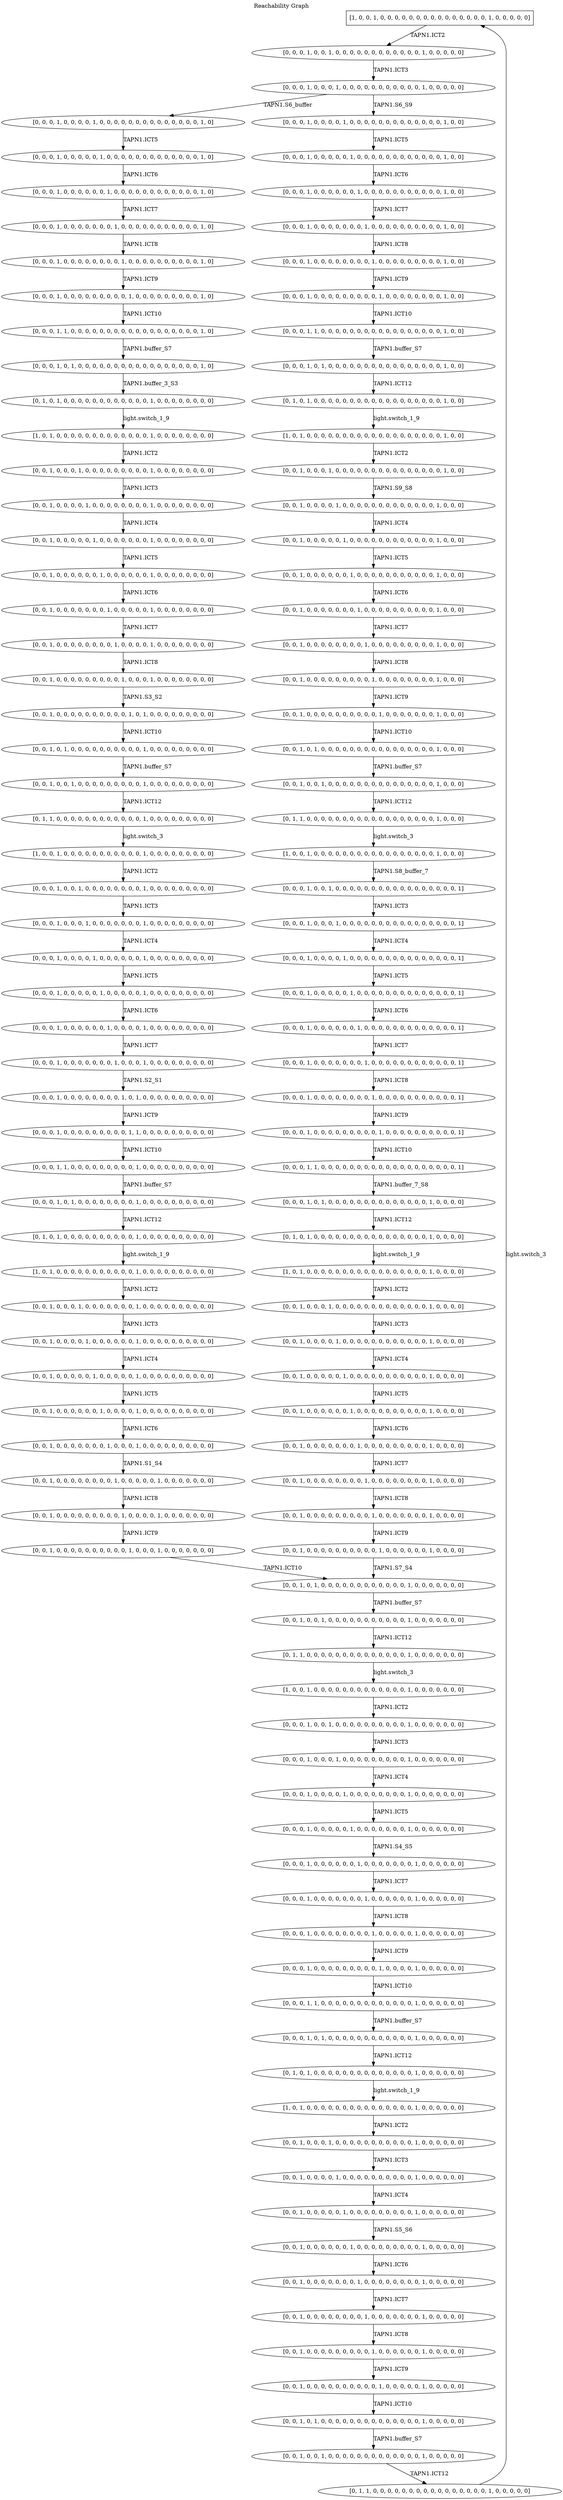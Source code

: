 
digraph RG {
  label="Reachability Graph";
  labelloc=t;
  S0 [shape=box, label="[1, 0, 0, 1, 0, 0, 0, 0, 0, 0, 0, 0, 0, 0, 0, 0, 0, 0, 0, 1, 0, 0, 0, 0, 0]"];
  S1 [label="[0, 0, 0, 1, 0, 0, 1, 0, 0, 0, 0, 0, 0, 0, 0, 0, 0, 0, 0, 1, 0, 0, 0, 0, 0]"];
  S2 [label="[0, 0, 0, 1, 0, 0, 0, 1, 0, 0, 0, 0, 0, 0, 0, 0, 0, 0, 0, 1, 0, 0, 0, 0, 0]"];
  S3 [label="[0, 0, 0, 1, 0, 0, 0, 0, 1, 0, 0, 0, 0, 0, 0, 0, 0, 0, 0, 0, 0, 0, 0, 1, 0]"];
  S4 [label="[0, 0, 0, 1, 0, 0, 0, 0, 1, 0, 0, 0, 0, 0, 0, 0, 0, 0, 0, 0, 0, 0, 1, 0, 0]"];
  S5 [label="[0, 0, 0, 1, 0, 0, 0, 0, 0, 1, 0, 0, 0, 0, 0, 0, 0, 0, 0, 0, 0, 0, 1, 0, 0]"];
  S6 [label="[0, 0, 0, 1, 0, 0, 0, 0, 0, 0, 1, 0, 0, 0, 0, 0, 0, 0, 0, 0, 0, 0, 1, 0, 0]"];
  S7 [label="[0, 0, 0, 1, 0, 0, 0, 0, 0, 0, 0, 1, 0, 0, 0, 0, 0, 0, 0, 0, 0, 0, 1, 0, 0]"];
  S8 [label="[0, 0, 0, 1, 0, 0, 0, 0, 0, 0, 0, 0, 1, 0, 0, 0, 0, 0, 0, 0, 0, 0, 1, 0, 0]"];
  S9 [label="[0, 0, 0, 1, 0, 0, 0, 0, 0, 0, 0, 0, 0, 1, 0, 0, 0, 0, 0, 0, 0, 0, 1, 0, 0]"];
  S10 [label="[0, 0, 0, 1, 1, 0, 0, 0, 0, 0, 0, 0, 0, 0, 0, 0, 0, 0, 0, 0, 0, 0, 1, 0, 0]"];
  S11 [label="[0, 0, 0, 1, 0, 1, 0, 0, 0, 0, 0, 0, 0, 0, 0, 0, 0, 0, 0, 0, 0, 0, 1, 0, 0]"];
  S12 [label="[0, 1, 0, 1, 0, 0, 0, 0, 0, 0, 0, 0, 0, 0, 0, 0, 0, 0, 0, 0, 0, 0, 1, 0, 0]"];
  S13 [label="[1, 0, 1, 0, 0, 0, 0, 0, 0, 0, 0, 0, 0, 0, 0, 0, 0, 0, 0, 0, 0, 0, 1, 0, 0]"];
  S14 [label="[0, 0, 1, 0, 0, 0, 1, 0, 0, 0, 0, 0, 0, 0, 0, 0, 0, 0, 0, 0, 0, 0, 1, 0, 0]"];
  S15 [label="[0, 0, 1, 0, 0, 0, 0, 1, 0, 0, 0, 0, 0, 0, 0, 0, 0, 0, 0, 0, 0, 1, 0, 0, 0]"];
  S16 [label="[0, 0, 1, 0, 0, 0, 0, 0, 1, 0, 0, 0, 0, 0, 0, 0, 0, 0, 0, 0, 0, 1, 0, 0, 0]"];
  S17 [label="[0, 0, 1, 0, 0, 0, 0, 0, 0, 1, 0, 0, 0, 0, 0, 0, 0, 0, 0, 0, 0, 1, 0, 0, 0]"];
  S18 [label="[0, 0, 1, 0, 0, 0, 0, 0, 0, 0, 1, 0, 0, 0, 0, 0, 0, 0, 0, 0, 0, 1, 0, 0, 0]"];
  S19 [label="[0, 0, 1, 0, 0, 0, 0, 0, 0, 0, 0, 1, 0, 0, 0, 0, 0, 0, 0, 0, 0, 1, 0, 0, 0]"];
  S20 [label="[0, 0, 1, 0, 0, 0, 0, 0, 0, 0, 0, 0, 1, 0, 0, 0, 0, 0, 0, 0, 0, 1, 0, 0, 0]"];
  S21 [label="[0, 0, 1, 0, 0, 0, 0, 0, 0, 0, 0, 0, 0, 1, 0, 0, 0, 0, 0, 0, 0, 1, 0, 0, 0]"];
  S22 [label="[0, 0, 1, 0, 1, 0, 0, 0, 0, 0, 0, 0, 0, 0, 0, 0, 0, 0, 0, 0, 0, 1, 0, 0, 0]"];
  S23 [label="[0, 0, 1, 0, 0, 1, 0, 0, 0, 0, 0, 0, 0, 0, 0, 0, 0, 0, 0, 0, 0, 1, 0, 0, 0]"];
  S24 [label="[0, 1, 1, 0, 0, 0, 0, 0, 0, 0, 0, 0, 0, 0, 0, 0, 0, 0, 0, 0, 0, 1, 0, 0, 0]"];
  S25 [label="[1, 0, 0, 1, 0, 0, 0, 0, 0, 0, 0, 0, 0, 0, 0, 0, 0, 0, 0, 0, 0, 1, 0, 0, 0]"];
  S26 [label="[0, 0, 0, 1, 0, 0, 1, 0, 0, 0, 0, 0, 0, 0, 0, 0, 0, 0, 0, 0, 0, 0, 0, 0, 1]"];
  S27 [label="[0, 0, 0, 1, 0, 0, 0, 1, 0, 0, 0, 0, 0, 0, 0, 0, 0, 0, 0, 0, 0, 0, 0, 0, 1]"];
  S28 [label="[0, 0, 0, 1, 0, 0, 0, 0, 1, 0, 0, 0, 0, 0, 0, 0, 0, 0, 0, 0, 0, 0, 0, 0, 1]"];
  S29 [label="[0, 0, 0, 1, 0, 0, 0, 0, 0, 1, 0, 0, 0, 0, 0, 0, 0, 0, 0, 0, 0, 0, 0, 0, 1]"];
  S30 [label="[0, 0, 0, 1, 0, 0, 0, 0, 0, 0, 1, 0, 0, 0, 0, 0, 0, 0, 0, 0, 0, 0, 0, 0, 1]"];
  S31 [label="[0, 0, 0, 1, 0, 0, 0, 0, 0, 0, 0, 1, 0, 0, 0, 0, 0, 0, 0, 0, 0, 0, 0, 0, 1]"];
  S32 [label="[0, 0, 0, 1, 0, 0, 0, 0, 0, 0, 0, 0, 1, 0, 0, 0, 0, 0, 0, 0, 0, 0, 0, 0, 1]"];
  S33 [label="[0, 0, 0, 1, 0, 0, 0, 0, 0, 0, 0, 0, 0, 1, 0, 0, 0, 0, 0, 0, 0, 0, 0, 0, 1]"];
  S34 [label="[0, 0, 0, 1, 1, 0, 0, 0, 0, 0, 0, 0, 0, 0, 0, 0, 0, 0, 0, 0, 0, 0, 0, 0, 1]"];
  S35 [label="[0, 0, 0, 1, 0, 1, 0, 0, 0, 0, 0, 0, 0, 0, 0, 0, 0, 0, 0, 0, 1, 0, 0, 0, 0]"];
  S36 [label="[0, 1, 0, 1, 0, 0, 0, 0, 0, 0, 0, 0, 0, 0, 0, 0, 0, 0, 0, 0, 1, 0, 0, 0, 0]"];
  S37 [label="[1, 0, 1, 0, 0, 0, 0, 0, 0, 0, 0, 0, 0, 0, 0, 0, 0, 0, 0, 0, 1, 0, 0, 0, 0]"];
  S38 [label="[0, 0, 1, 0, 0, 0, 1, 0, 0, 0, 0, 0, 0, 0, 0, 0, 0, 0, 0, 0, 1, 0, 0, 0, 0]"];
  S39 [label="[0, 0, 1, 0, 0, 0, 0, 1, 0, 0, 0, 0, 0, 0, 0, 0, 0, 0, 0, 0, 1, 0, 0, 0, 0]"];
  S40 [label="[0, 0, 1, 0, 0, 0, 0, 0, 1, 0, 0, 0, 0, 0, 0, 0, 0, 0, 0, 0, 1, 0, 0, 0, 0]"];
  S41 [label="[0, 0, 1, 0, 0, 0, 0, 0, 0, 1, 0, 0, 0, 0, 0, 0, 0, 0, 0, 0, 1, 0, 0, 0, 0]"];
  S42 [label="[0, 0, 1, 0, 0, 0, 0, 0, 0, 0, 1, 0, 0, 0, 0, 0, 0, 0, 0, 0, 1, 0, 0, 0, 0]"];
  S43 [label="[0, 0, 1, 0, 0, 0, 0, 0, 0, 0, 0, 1, 0, 0, 0, 0, 0, 0, 0, 0, 1, 0, 0, 0, 0]"];
  S44 [label="[0, 0, 1, 0, 0, 0, 0, 0, 0, 0, 0, 0, 1, 0, 0, 0, 0, 0, 0, 0, 1, 0, 0, 0, 0]"];
  S45 [label="[0, 0, 1, 0, 0, 0, 0, 0, 0, 0, 0, 0, 0, 1, 0, 0, 0, 0, 0, 0, 1, 0, 0, 0, 0]"];
  S46 [label="[0, 0, 1, 0, 1, 0, 0, 0, 0, 0, 0, 0, 0, 0, 0, 0, 0, 1, 0, 0, 0, 0, 0, 0, 0]"];
  S47 [label="[0, 0, 1, 0, 0, 1, 0, 0, 0, 0, 0, 0, 0, 0, 0, 0, 0, 1, 0, 0, 0, 0, 0, 0, 0]"];
  S48 [label="[0, 1, 1, 0, 0, 0, 0, 0, 0, 0, 0, 0, 0, 0, 0, 0, 0, 1, 0, 0, 0, 0, 0, 0, 0]"];
  S49 [label="[1, 0, 0, 1, 0, 0, 0, 0, 0, 0, 0, 0, 0, 0, 0, 0, 0, 1, 0, 0, 0, 0, 0, 0, 0]"];
  S50 [label="[0, 0, 0, 1, 0, 0, 1, 0, 0, 0, 0, 0, 0, 0, 0, 0, 0, 1, 0, 0, 0, 0, 0, 0, 0]"];
  S51 [label="[0, 0, 0, 1, 0, 0, 0, 1, 0, 0, 0, 0, 0, 0, 0, 0, 0, 1, 0, 0, 0, 0, 0, 0, 0]"];
  S52 [label="[0, 0, 0, 1, 0, 0, 0, 0, 1, 0, 0, 0, 0, 0, 0, 0, 0, 1, 0, 0, 0, 0, 0, 0, 0]"];
  S53 [label="[0, 0, 0, 1, 0, 0, 0, 0, 0, 1, 0, 0, 0, 0, 0, 0, 0, 1, 0, 0, 0, 0, 0, 0, 0]"];
  S54 [label="[0, 0, 0, 1, 0, 0, 0, 0, 0, 0, 1, 0, 0, 0, 0, 0, 0, 0, 1, 0, 0, 0, 0, 0, 0]"];
  S55 [label="[0, 0, 0, 1, 0, 0, 0, 0, 0, 0, 0, 1, 0, 0, 0, 0, 0, 0, 1, 0, 0, 0, 0, 0, 0]"];
  S56 [label="[0, 0, 0, 1, 0, 0, 0, 0, 0, 0, 0, 0, 1, 0, 0, 0, 0, 0, 1, 0, 0, 0, 0, 0, 0]"];
  S57 [label="[0, 0, 0, 1, 0, 0, 0, 0, 0, 0, 0, 0, 0, 1, 0, 0, 0, 0, 1, 0, 0, 0, 0, 0, 0]"];
  S58 [label="[0, 0, 0, 1, 1, 0, 0, 0, 0, 0, 0, 0, 0, 0, 0, 0, 0, 0, 1, 0, 0, 0, 0, 0, 0]"];
  S59 [label="[0, 0, 0, 1, 0, 1, 0, 0, 0, 0, 0, 0, 0, 0, 0, 0, 0, 0, 1, 0, 0, 0, 0, 0, 0]"];
  S60 [label="[0, 1, 0, 1, 0, 0, 0, 0, 0, 0, 0, 0, 0, 0, 0, 0, 0, 0, 1, 0, 0, 0, 0, 0, 0]"];
  S61 [label="[1, 0, 1, 0, 0, 0, 0, 0, 0, 0, 0, 0, 0, 0, 0, 0, 0, 0, 1, 0, 0, 0, 0, 0, 0]"];
  S62 [label="[0, 0, 1, 0, 0, 0, 1, 0, 0, 0, 0, 0, 0, 0, 0, 0, 0, 0, 1, 0, 0, 0, 0, 0, 0]"];
  S63 [label="[0, 0, 1, 0, 0, 0, 0, 1, 0, 0, 0, 0, 0, 0, 0, 0, 0, 0, 1, 0, 0, 0, 0, 0, 0]"];
  S64 [label="[0, 0, 1, 0, 0, 0, 0, 0, 1, 0, 0, 0, 0, 0, 0, 0, 0, 0, 1, 0, 0, 0, 0, 0, 0]"];
  S65 [label="[0, 0, 1, 0, 0, 0, 0, 0, 0, 1, 0, 0, 0, 0, 0, 0, 0, 0, 0, 1, 0, 0, 0, 0, 0]"];
  S66 [label="[0, 0, 1, 0, 0, 0, 0, 0, 0, 0, 1, 0, 0, 0, 0, 0, 0, 0, 0, 1, 0, 0, 0, 0, 0]"];
  S67 [label="[0, 0, 1, 0, 0, 0, 0, 0, 0, 0, 0, 1, 0, 0, 0, 0, 0, 0, 0, 1, 0, 0, 0, 0, 0]"];
  S68 [label="[0, 0, 1, 0, 0, 0, 0, 0, 0, 0, 0, 0, 1, 0, 0, 0, 0, 0, 0, 1, 0, 0, 0, 0, 0]"];
  S69 [label="[0, 0, 1, 0, 0, 0, 0, 0, 0, 0, 0, 0, 0, 1, 0, 0, 0, 0, 0, 1, 0, 0, 0, 0, 0]"];
  S70 [label="[0, 0, 1, 0, 1, 0, 0, 0, 0, 0, 0, 0, 0, 0, 0, 0, 0, 0, 0, 1, 0, 0, 0, 0, 0]"];
  S71 [label="[0, 0, 1, 0, 0, 1, 0, 0, 0, 0, 0, 0, 0, 0, 0, 0, 0, 0, 0, 1, 0, 0, 0, 0, 0]"];
  S72 [label="[0, 1, 1, 0, 0, 0, 0, 0, 0, 0, 0, 0, 0, 0, 0, 0, 0, 0, 0, 1, 0, 0, 0, 0, 0]"];
  S73 [label="[0, 0, 0, 1, 0, 0, 0, 0, 0, 1, 0, 0, 0, 0, 0, 0, 0, 0, 0, 0, 0, 0, 0, 1, 0]"];
  S74 [label="[0, 0, 0, 1, 0, 0, 0, 0, 0, 0, 1, 0, 0, 0, 0, 0, 0, 0, 0, 0, 0, 0, 0, 1, 0]"];
  S75 [label="[0, 0, 0, 1, 0, 0, 0, 0, 0, 0, 0, 1, 0, 0, 0, 0, 0, 0, 0, 0, 0, 0, 0, 1, 0]"];
  S76 [label="[0, 0, 0, 1, 0, 0, 0, 0, 0, 0, 0, 0, 1, 0, 0, 0, 0, 0, 0, 0, 0, 0, 0, 1, 0]"];
  S77 [label="[0, 0, 0, 1, 0, 0, 0, 0, 0, 0, 0, 0, 0, 1, 0, 0, 0, 0, 0, 0, 0, 0, 0, 1, 0]"];
  S78 [label="[0, 0, 0, 1, 1, 0, 0, 0, 0, 0, 0, 0, 0, 0, 0, 0, 0, 0, 0, 0, 0, 0, 0, 1, 0]"];
  S79 [label="[0, 0, 0, 1, 0, 1, 0, 0, 0, 0, 0, 0, 0, 0, 0, 0, 0, 0, 0, 0, 0, 0, 0, 1, 0]"];
  S80 [label="[0, 1, 0, 1, 0, 0, 0, 0, 0, 0, 0, 0, 0, 0, 0, 0, 1, 0, 0, 0, 0, 0, 0, 0, 0]"];
  S81 [label="[1, 0, 1, 0, 0, 0, 0, 0, 0, 0, 0, 0, 0, 0, 0, 0, 1, 0, 0, 0, 0, 0, 0, 0, 0]"];
  S82 [label="[0, 0, 1, 0, 0, 0, 1, 0, 0, 0, 0, 0, 0, 0, 0, 0, 1, 0, 0, 0, 0, 0, 0, 0, 0]"];
  S83 [label="[0, 0, 1, 0, 0, 0, 0, 1, 0, 0, 0, 0, 0, 0, 0, 0, 1, 0, 0, 0, 0, 0, 0, 0, 0]"];
  S84 [label="[0, 0, 1, 0, 0, 0, 0, 0, 1, 0, 0, 0, 0, 0, 0, 0, 1, 0, 0, 0, 0, 0, 0, 0, 0]"];
  S85 [label="[0, 0, 1, 0, 0, 0, 0, 0, 0, 1, 0, 0, 0, 0, 0, 0, 1, 0, 0, 0, 0, 0, 0, 0, 0]"];
  S86 [label="[0, 0, 1, 0, 0, 0, 0, 0, 0, 0, 1, 0, 0, 0, 0, 0, 1, 0, 0, 0, 0, 0, 0, 0, 0]"];
  S87 [label="[0, 0, 1, 0, 0, 0, 0, 0, 0, 0, 0, 1, 0, 0, 0, 0, 1, 0, 0, 0, 0, 0, 0, 0, 0]"];
  S88 [label="[0, 0, 1, 0, 0, 0, 0, 0, 0, 0, 0, 0, 1, 0, 0, 0, 1, 0, 0, 0, 0, 0, 0, 0, 0]"];
  S89 [label="[0, 0, 1, 0, 0, 0, 0, 0, 0, 0, 0, 0, 0, 1, 0, 1, 0, 0, 0, 0, 0, 0, 0, 0, 0]"];
  S90 [label="[0, 0, 1, 0, 1, 0, 0, 0, 0, 0, 0, 0, 0, 0, 0, 1, 0, 0, 0, 0, 0, 0, 0, 0, 0]"];
  S91 [label="[0, 0, 1, 0, 0, 1, 0, 0, 0, 0, 0, 0, 0, 0, 0, 1, 0, 0, 0, 0, 0, 0, 0, 0, 0]"];
  S92 [label="[0, 1, 1, 0, 0, 0, 0, 0, 0, 0, 0, 0, 0, 0, 0, 1, 0, 0, 0, 0, 0, 0, 0, 0, 0]"];
  S93 [label="[1, 0, 0, 1, 0, 0, 0, 0, 0, 0, 0, 0, 0, 0, 0, 1, 0, 0, 0, 0, 0, 0, 0, 0, 0]"];
  S94 [label="[0, 0, 0, 1, 0, 0, 1, 0, 0, 0, 0, 0, 0, 0, 0, 1, 0, 0, 0, 0, 0, 0, 0, 0, 0]"];
  S95 [label="[0, 0, 0, 1, 0, 0, 0, 1, 0, 0, 0, 0, 0, 0, 0, 1, 0, 0, 0, 0, 0, 0, 0, 0, 0]"];
  S96 [label="[0, 0, 0, 1, 0, 0, 0, 0, 1, 0, 0, 0, 0, 0, 0, 1, 0, 0, 0, 0, 0, 0, 0, 0, 0]"];
  S97 [label="[0, 0, 0, 1, 0, 0, 0, 0, 0, 1, 0, 0, 0, 0, 0, 1, 0, 0, 0, 0, 0, 0, 0, 0, 0]"];
  S98 [label="[0, 0, 0, 1, 0, 0, 0, 0, 0, 0, 1, 0, 0, 0, 0, 1, 0, 0, 0, 0, 0, 0, 0, 0, 0]"];
  S99 [label="[0, 0, 0, 1, 0, 0, 0, 0, 0, 0, 0, 1, 0, 0, 0, 1, 0, 0, 0, 0, 0, 0, 0, 0, 0]"];
  S100 [label="[0, 0, 0, 1, 0, 0, 0, 0, 0, 0, 0, 0, 1, 0, 1, 0, 0, 0, 0, 0, 0, 0, 0, 0, 0]"];
  S101 [label="[0, 0, 0, 1, 0, 0, 0, 0, 0, 0, 0, 0, 0, 1, 1, 0, 0, 0, 0, 0, 0, 0, 0, 0, 0]"];
  S102 [label="[0, 0, 0, 1, 1, 0, 0, 0, 0, 0, 0, 0, 0, 0, 1, 0, 0, 0, 0, 0, 0, 0, 0, 0, 0]"];
  S103 [label="[0, 0, 0, 1, 0, 1, 0, 0, 0, 0, 0, 0, 0, 0, 1, 0, 0, 0, 0, 0, 0, 0, 0, 0, 0]"];
  S104 [label="[0, 1, 0, 1, 0, 0, 0, 0, 0, 0, 0, 0, 0, 0, 1, 0, 0, 0, 0, 0, 0, 0, 0, 0, 0]"];
  S105 [label="[1, 0, 1, 0, 0, 0, 0, 0, 0, 0, 0, 0, 0, 0, 1, 0, 0, 0, 0, 0, 0, 0, 0, 0, 0]"];
  S106 [label="[0, 0, 1, 0, 0, 0, 1, 0, 0, 0, 0, 0, 0, 0, 1, 0, 0, 0, 0, 0, 0, 0, 0, 0, 0]"];
  S107 [label="[0, 0, 1, 0, 0, 0, 0, 1, 0, 0, 0, 0, 0, 0, 1, 0, 0, 0, 0, 0, 0, 0, 0, 0, 0]"];
  S108 [label="[0, 0, 1, 0, 0, 0, 0, 0, 1, 0, 0, 0, 0, 0, 1, 0, 0, 0, 0, 0, 0, 0, 0, 0, 0]"];
  S109 [label="[0, 0, 1, 0, 0, 0, 0, 0, 0, 1, 0, 0, 0, 0, 1, 0, 0, 0, 0, 0, 0, 0, 0, 0, 0]"];
  S110 [label="[0, 0, 1, 0, 0, 0, 0, 0, 0, 0, 1, 0, 0, 0, 1, 0, 0, 0, 0, 0, 0, 0, 0, 0, 0]"];
  S111 [label="[0, 0, 1, 0, 0, 0, 0, 0, 0, 0, 0, 1, 0, 0, 0, 0, 0, 1, 0, 0, 0, 0, 0, 0, 0]"];
  S112 [label="[0, 0, 1, 0, 0, 0, 0, 0, 0, 0, 0, 0, 1, 0, 0, 0, 0, 1, 0, 0, 0, 0, 0, 0, 0]"];
  S113 [label="[0, 0, 1, 0, 0, 0, 0, 0, 0, 0, 0, 0, 0, 1, 0, 0, 0, 1, 0, 0, 0, 0, 0, 0, 0]"];
  S0 -> S1 [label="TAPN1.ICT2"];
  S1 -> S2 [label="TAPN1.ICT3"];
  S2 -> S3 [label="TAPN1.S6_buffer"];
  S2 -> S4 [label="TAPN1.S6_S9"];
  S4 -> S5 [label="TAPN1.ICT5"];
  S5 -> S6 [label="TAPN1.ICT6"];
  S6 -> S7 [label="TAPN1.ICT7"];
  S7 -> S8 [label="TAPN1.ICT8"];
  S8 -> S9 [label="TAPN1.ICT9"];
  S9 -> S10 [label="TAPN1.ICT10"];
  S10 -> S11 [label="TAPN1.buffer_S7"];
  S11 -> S12 [label="TAPN1.ICT12"];
  S12 -> S13 [label="light.switch_1_9"];
  S13 -> S14 [label="TAPN1.ICT2"];
  S14 -> S15 [label="TAPN1.S9_S8"];
  S15 -> S16 [label="TAPN1.ICT4"];
  S16 -> S17 [label="TAPN1.ICT5"];
  S17 -> S18 [label="TAPN1.ICT6"];
  S18 -> S19 [label="TAPN1.ICT7"];
  S19 -> S20 [label="TAPN1.ICT8"];
  S20 -> S21 [label="TAPN1.ICT9"];
  S21 -> S22 [label="TAPN1.ICT10"];
  S22 -> S23 [label="TAPN1.buffer_S7"];
  S23 -> S24 [label="TAPN1.ICT12"];
  S24 -> S25 [label="light.switch_3"];
  S25 -> S26 [label="TAPN1.S8_buffer_7"];
  S26 -> S27 [label="TAPN1.ICT3"];
  S27 -> S28 [label="TAPN1.ICT4"];
  S28 -> S29 [label="TAPN1.ICT5"];
  S29 -> S30 [label="TAPN1.ICT6"];
  S30 -> S31 [label="TAPN1.ICT7"];
  S31 -> S32 [label="TAPN1.ICT8"];
  S32 -> S33 [label="TAPN1.ICT9"];
  S33 -> S34 [label="TAPN1.ICT10"];
  S34 -> S35 [label="TAPN1.buffer_7_S8"];
  S35 -> S36 [label="TAPN1.ICT12"];
  S36 -> S37 [label="light.switch_1_9"];
  S37 -> S38 [label="TAPN1.ICT2"];
  S38 -> S39 [label="TAPN1.ICT3"];
  S39 -> S40 [label="TAPN1.ICT4"];
  S40 -> S41 [label="TAPN1.ICT5"];
  S41 -> S42 [label="TAPN1.ICT6"];
  S42 -> S43 [label="TAPN1.ICT7"];
  S43 -> S44 [label="TAPN1.ICT8"];
  S44 -> S45 [label="TAPN1.ICT9"];
  S45 -> S46 [label="TAPN1.S7_S4"];
  S46 -> S47 [label="TAPN1.buffer_S7"];
  S47 -> S48 [label="TAPN1.ICT12"];
  S48 -> S49 [label="light.switch_3"];
  S49 -> S50 [label="TAPN1.ICT2"];
  S50 -> S51 [label="TAPN1.ICT3"];
  S51 -> S52 [label="TAPN1.ICT4"];
  S52 -> S53 [label="TAPN1.ICT5"];
  S53 -> S54 [label="TAPN1.S4_S5"];
  S54 -> S55 [label="TAPN1.ICT7"];
  S55 -> S56 [label="TAPN1.ICT8"];
  S56 -> S57 [label="TAPN1.ICT9"];
  S57 -> S58 [label="TAPN1.ICT10"];
  S58 -> S59 [label="TAPN1.buffer_S7"];
  S59 -> S60 [label="TAPN1.ICT12"];
  S60 -> S61 [label="light.switch_1_9"];
  S61 -> S62 [label="TAPN1.ICT2"];
  S62 -> S63 [label="TAPN1.ICT3"];
  S63 -> S64 [label="TAPN1.ICT4"];
  S64 -> S65 [label="TAPN1.S5_S6"];
  S65 -> S66 [label="TAPN1.ICT6"];
  S66 -> S67 [label="TAPN1.ICT7"];
  S67 -> S68 [label="TAPN1.ICT8"];
  S68 -> S69 [label="TAPN1.ICT9"];
  S69 -> S70 [label="TAPN1.ICT10"];
  S70 -> S71 [label="TAPN1.buffer_S7"];
  S71 -> S72 [label="TAPN1.ICT12"];
  S72 -> S0 [label="light.switch_3"];
  S3 -> S73 [label="TAPN1.ICT5"];
  S73 -> S74 [label="TAPN1.ICT6"];
  S74 -> S75 [label="TAPN1.ICT7"];
  S75 -> S76 [label="TAPN1.ICT8"];
  S76 -> S77 [label="TAPN1.ICT9"];
  S77 -> S78 [label="TAPN1.ICT10"];
  S78 -> S79 [label="TAPN1.buffer_S7"];
  S79 -> S80 [label="TAPN1.buffer_3_S3"];
  S80 -> S81 [label="light.switch_1_9"];
  S81 -> S82 [label="TAPN1.ICT2"];
  S82 -> S83 [label="TAPN1.ICT3"];
  S83 -> S84 [label="TAPN1.ICT4"];
  S84 -> S85 [label="TAPN1.ICT5"];
  S85 -> S86 [label="TAPN1.ICT6"];
  S86 -> S87 [label="TAPN1.ICT7"];
  S87 -> S88 [label="TAPN1.ICT8"];
  S88 -> S89 [label="TAPN1.S3_S2"];
  S89 -> S90 [label="TAPN1.ICT10"];
  S90 -> S91 [label="TAPN1.buffer_S7"];
  S91 -> S92 [label="TAPN1.ICT12"];
  S92 -> S93 [label="light.switch_3"];
  S93 -> S94 [label="TAPN1.ICT2"];
  S94 -> S95 [label="TAPN1.ICT3"];
  S95 -> S96 [label="TAPN1.ICT4"];
  S96 -> S97 [label="TAPN1.ICT5"];
  S97 -> S98 [label="TAPN1.ICT6"];
  S98 -> S99 [label="TAPN1.ICT7"];
  S99 -> S100 [label="TAPN1.S2_S1"];
  S100 -> S101 [label="TAPN1.ICT9"];
  S101 -> S102 [label="TAPN1.ICT10"];
  S102 -> S103 [label="TAPN1.buffer_S7"];
  S103 -> S104 [label="TAPN1.ICT12"];
  S104 -> S105 [label="light.switch_1_9"];
  S105 -> S106 [label="TAPN1.ICT2"];
  S106 -> S107 [label="TAPN1.ICT3"];
  S107 -> S108 [label="TAPN1.ICT4"];
  S108 -> S109 [label="TAPN1.ICT5"];
  S109 -> S110 [label="TAPN1.ICT6"];
  S110 -> S111 [label="TAPN1.S1_S4"];
  S111 -> S112 [label="TAPN1.ICT8"];
  S112 -> S113 [label="TAPN1.ICT9"];
  S113 -> S46 [label="TAPN1.ICT10"];
}
